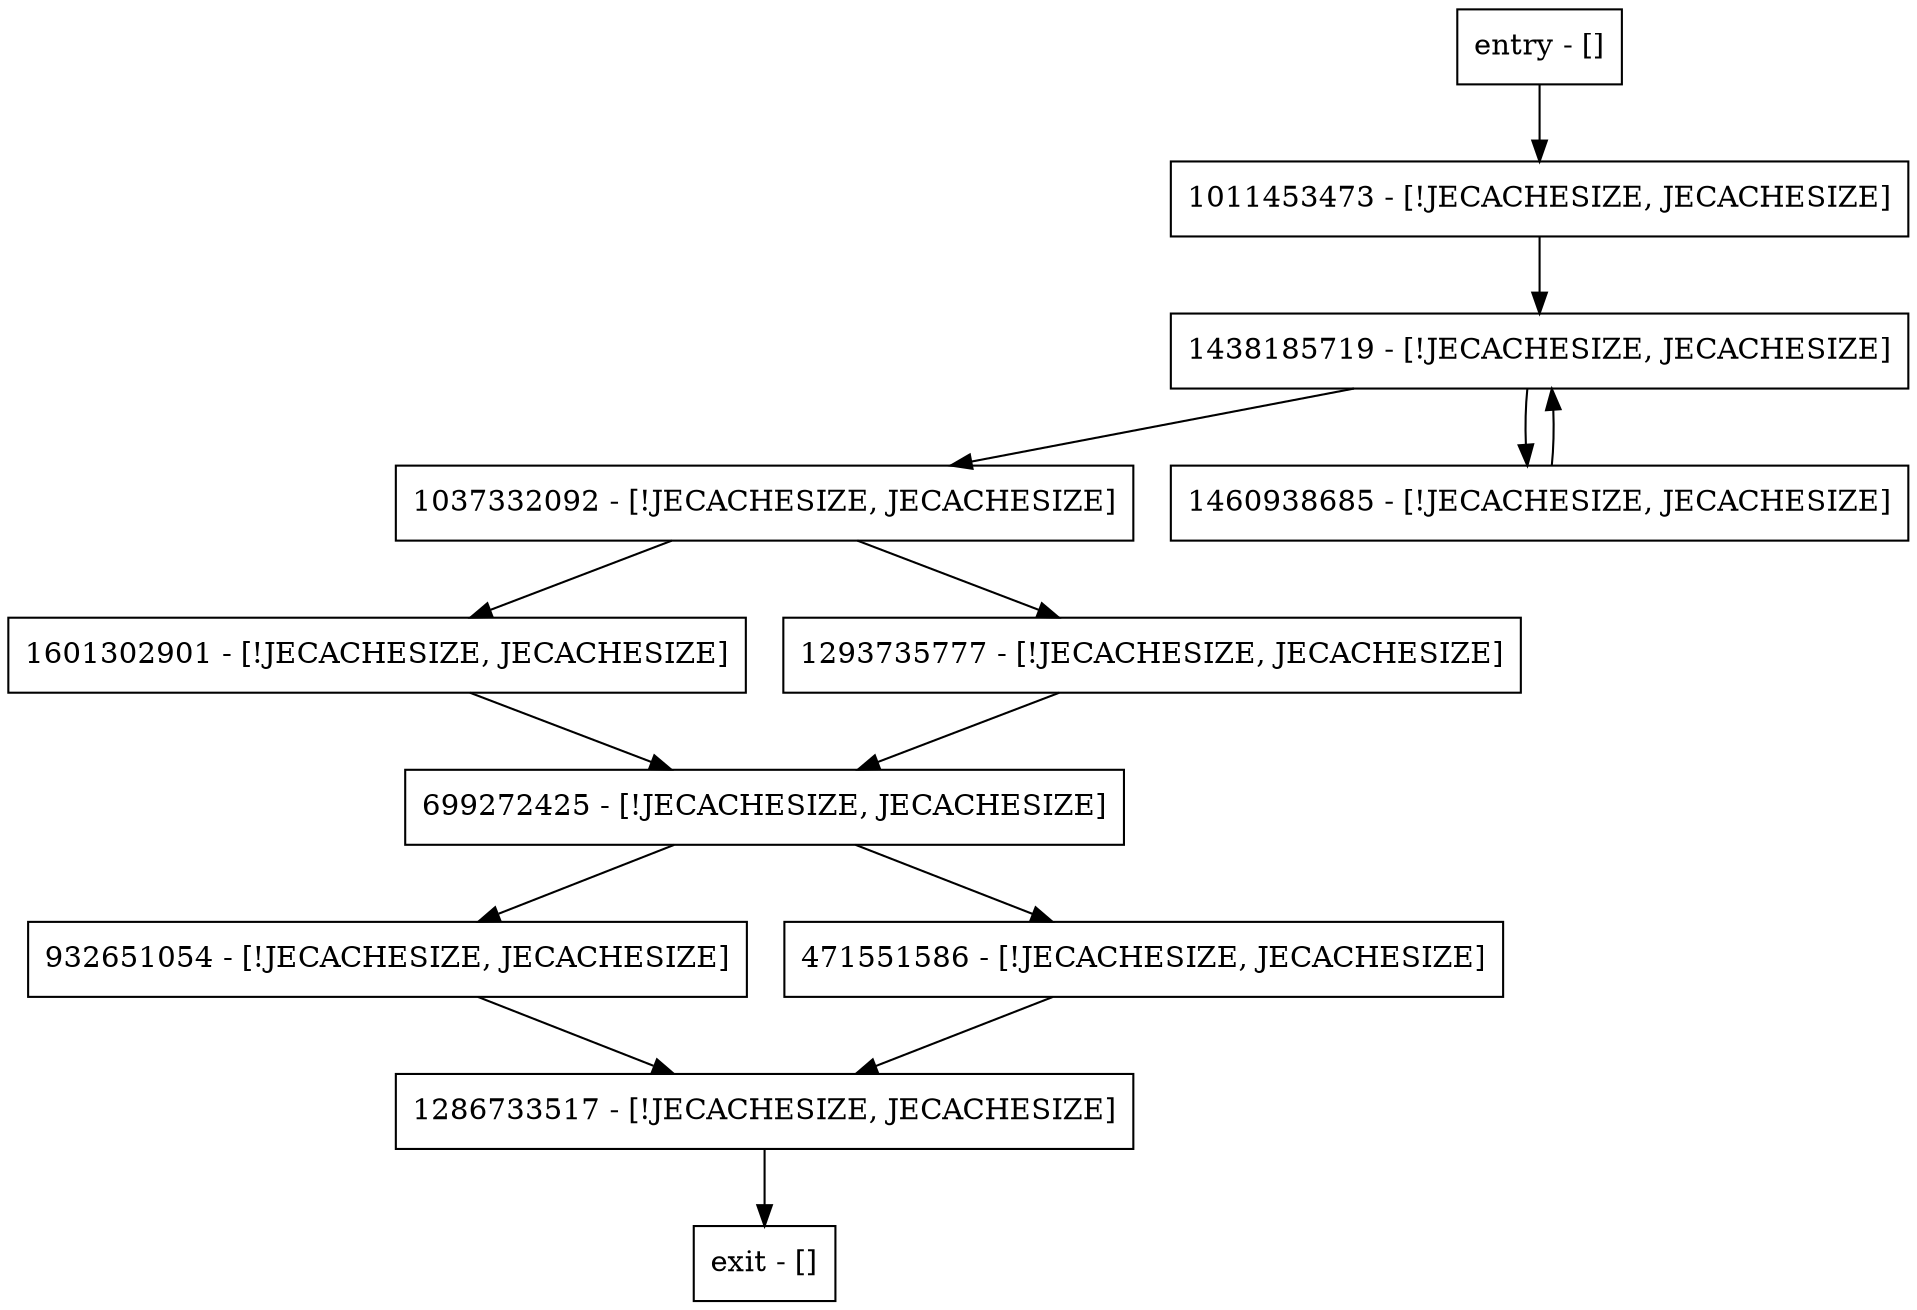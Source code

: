 digraph printMemorySize {
node [shape=record];
1438185719 [label="1438185719 - [!JECACHESIZE, JECACHESIZE]"];
1601302901 [label="1601302901 - [!JECACHESIZE, JECACHESIZE]"];
932651054 [label="932651054 - [!JECACHESIZE, JECACHESIZE]"];
699272425 [label="699272425 - [!JECACHESIZE, JECACHESIZE]"];
1011453473 [label="1011453473 - [!JECACHESIZE, JECACHESIZE]"];
entry [label="entry - []"];
exit [label="exit - []"];
1293735777 [label="1293735777 - [!JECACHESIZE, JECACHESIZE]"];
1037332092 [label="1037332092 - [!JECACHESIZE, JECACHESIZE]"];
471551586 [label="471551586 - [!JECACHESIZE, JECACHESIZE]"];
1286733517 [label="1286733517 - [!JECACHESIZE, JECACHESIZE]"];
1460938685 [label="1460938685 - [!JECACHESIZE, JECACHESIZE]"];
entry;
exit;
1438185719 -> 1037332092;
1438185719 -> 1460938685;
1601302901 -> 699272425;
932651054 -> 1286733517;
699272425 -> 932651054;
699272425 -> 471551586;
1011453473 -> 1438185719;
entry -> 1011453473;
1293735777 -> 699272425;
1037332092 -> 1601302901;
1037332092 -> 1293735777;
471551586 -> 1286733517;
1286733517 -> exit;
1460938685 -> 1438185719;
}
